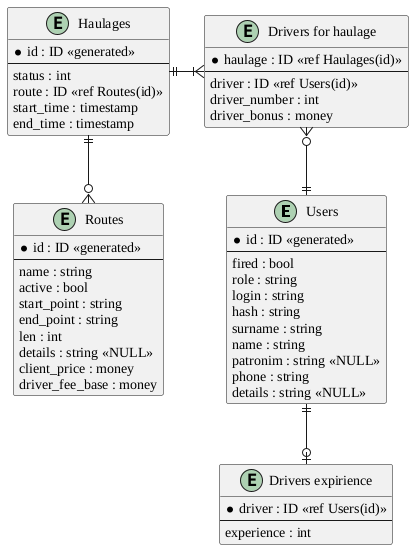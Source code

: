 @startuml
skinparam defaultFontName Liberation Serif

skinparam linetype ortho

entity "Users" as users {
    *id : ID <<generated>>
	--
    fired : bool
    role : string
    login : string
    hash : string
    surname : string
    name : string
    patronim : string <<NULL>>
    phone : string
    details : string <<NULL>>
}

entity "Drivers expirience" as drv_exp {
    *driver : ID <<ref Users(id)>>
    --
    experience : int
}

entity "Routes" as routes {
    *id : ID <<generated>>
    --
    name : string
    active : bool
    start_point : string
    end_point : string
    len : int
    details : string <<NULL>>
    client_price : money
    driver_fee_base : money
}

entity "Haulages" as haulages {
    *id : ID <<generated>>
    --
    status : int
    route : ID <<ref Routes(id)>>
    start_time : timestamp
    end_time : timestamp
}

entity "Drivers for haulage" as drv_haul {
    *haulage : ID <<ref Haulages(id)>>
    --
    driver : ID <<ref Users(id)>>
    driver_number : int
    driver_bonus : money
}

users ||-down-o| drv_exp
haulages ||-right-|{ drv_haul
haulages ||-down-o{ routes
drv_haul }o-down-|| users

@enduml
